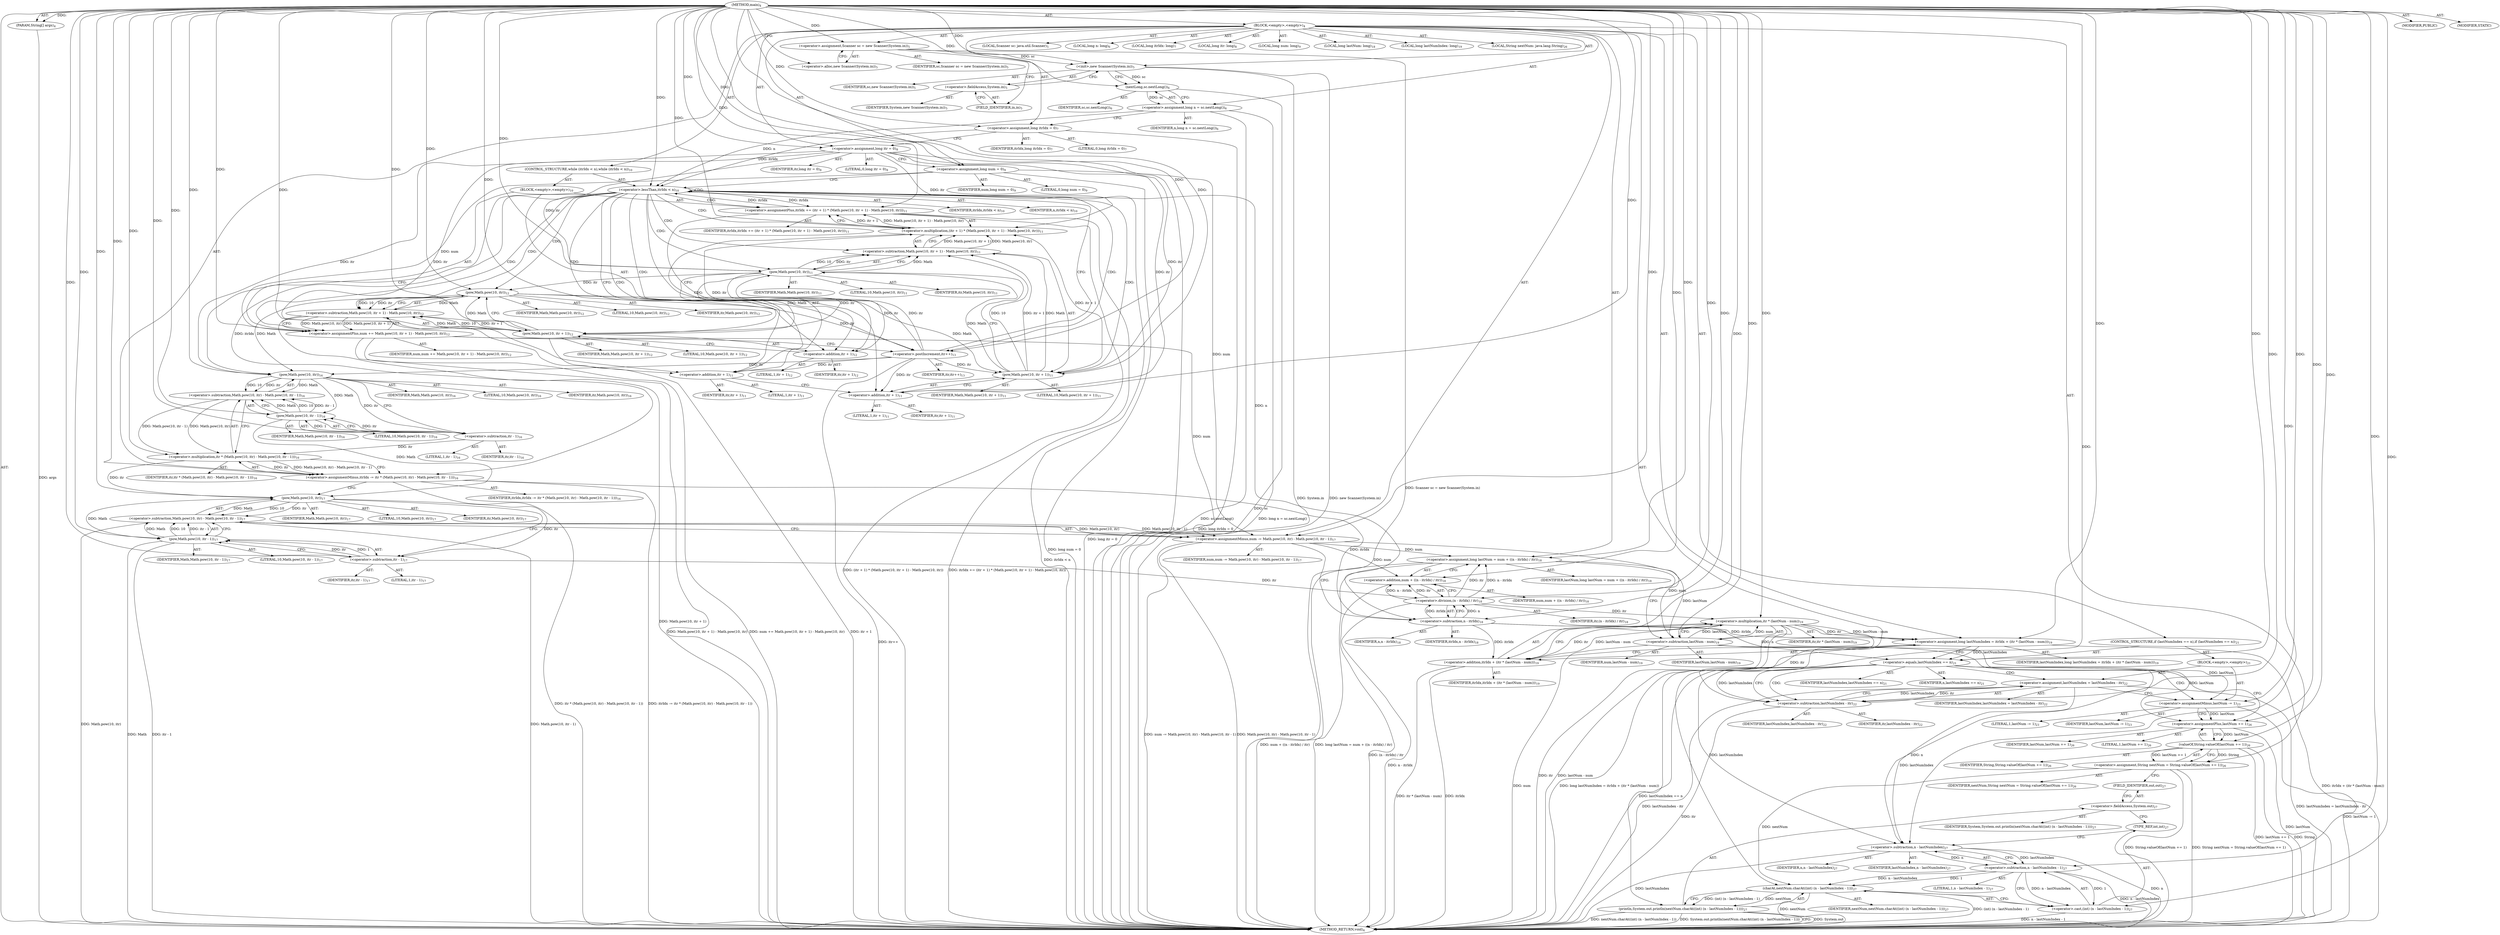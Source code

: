 digraph "main" {  
"19" [label = <(METHOD,main)<SUB>4</SUB>> ]
"20" [label = <(PARAM,String[] args)<SUB>4</SUB>> ]
"21" [label = <(BLOCK,&lt;empty&gt;,&lt;empty&gt;)<SUB>4</SUB>> ]
"4" [label = <(LOCAL,Scanner sc: java.util.Scanner)<SUB>5</SUB>> ]
"22" [label = <(&lt;operator&gt;.assignment,Scanner sc = new Scanner(System.in))<SUB>5</SUB>> ]
"23" [label = <(IDENTIFIER,sc,Scanner sc = new Scanner(System.in))<SUB>5</SUB>> ]
"24" [label = <(&lt;operator&gt;.alloc,new Scanner(System.in))<SUB>5</SUB>> ]
"25" [label = <(&lt;init&gt;,new Scanner(System.in))<SUB>5</SUB>> ]
"3" [label = <(IDENTIFIER,sc,new Scanner(System.in))<SUB>5</SUB>> ]
"26" [label = <(&lt;operator&gt;.fieldAccess,System.in)<SUB>5</SUB>> ]
"27" [label = <(IDENTIFIER,System,new Scanner(System.in))<SUB>5</SUB>> ]
"28" [label = <(FIELD_IDENTIFIER,in,in)<SUB>5</SUB>> ]
"29" [label = <(LOCAL,long n: long)<SUB>6</SUB>> ]
"30" [label = <(&lt;operator&gt;.assignment,long n = sc.nextLong())<SUB>6</SUB>> ]
"31" [label = <(IDENTIFIER,n,long n = sc.nextLong())<SUB>6</SUB>> ]
"32" [label = <(nextLong,sc.nextLong())<SUB>6</SUB>> ]
"33" [label = <(IDENTIFIER,sc,sc.nextLong())<SUB>6</SUB>> ]
"34" [label = <(LOCAL,long itrIdx: long)<SUB>7</SUB>> ]
"35" [label = <(&lt;operator&gt;.assignment,long itrIdx = 0)<SUB>7</SUB>> ]
"36" [label = <(IDENTIFIER,itrIdx,long itrIdx = 0)<SUB>7</SUB>> ]
"37" [label = <(LITERAL,0,long itrIdx = 0)<SUB>7</SUB>> ]
"38" [label = <(LOCAL,long itr: long)<SUB>8</SUB>> ]
"39" [label = <(&lt;operator&gt;.assignment,long itr = 0)<SUB>8</SUB>> ]
"40" [label = <(IDENTIFIER,itr,long itr = 0)<SUB>8</SUB>> ]
"41" [label = <(LITERAL,0,long itr = 0)<SUB>8</SUB>> ]
"42" [label = <(LOCAL,long num: long)<SUB>9</SUB>> ]
"43" [label = <(&lt;operator&gt;.assignment,long num = 0)<SUB>9</SUB>> ]
"44" [label = <(IDENTIFIER,num,long num = 0)<SUB>9</SUB>> ]
"45" [label = <(LITERAL,0,long num = 0)<SUB>9</SUB>> ]
"46" [label = <(CONTROL_STRUCTURE,while (itrIdx &lt; n),while (itrIdx &lt; n))<SUB>10</SUB>> ]
"47" [label = <(&lt;operator&gt;.lessThan,itrIdx &lt; n)<SUB>10</SUB>> ]
"48" [label = <(IDENTIFIER,itrIdx,itrIdx &lt; n)<SUB>10</SUB>> ]
"49" [label = <(IDENTIFIER,n,itrIdx &lt; n)<SUB>10</SUB>> ]
"50" [label = <(BLOCK,&lt;empty&gt;,&lt;empty&gt;)<SUB>10</SUB>> ]
"51" [label = <(&lt;operator&gt;.assignmentPlus,itrIdx += (itr + 1) * (Math.pow(10, itr + 1) - Math.pow(10, itr)))<SUB>11</SUB>> ]
"52" [label = <(IDENTIFIER,itrIdx,itrIdx += (itr + 1) * (Math.pow(10, itr + 1) - Math.pow(10, itr)))<SUB>11</SUB>> ]
"53" [label = <(&lt;operator&gt;.multiplication,(itr + 1) * (Math.pow(10, itr + 1) - Math.pow(10, itr)))<SUB>11</SUB>> ]
"54" [label = <(&lt;operator&gt;.addition,itr + 1)<SUB>11</SUB>> ]
"55" [label = <(IDENTIFIER,itr,itr + 1)<SUB>11</SUB>> ]
"56" [label = <(LITERAL,1,itr + 1)<SUB>11</SUB>> ]
"57" [label = <(&lt;operator&gt;.subtraction,Math.pow(10, itr + 1) - Math.pow(10, itr))<SUB>11</SUB>> ]
"58" [label = <(pow,Math.pow(10, itr + 1))<SUB>11</SUB>> ]
"59" [label = <(IDENTIFIER,Math,Math.pow(10, itr + 1))<SUB>11</SUB>> ]
"60" [label = <(LITERAL,10,Math.pow(10, itr + 1))<SUB>11</SUB>> ]
"61" [label = <(&lt;operator&gt;.addition,itr + 1)<SUB>11</SUB>> ]
"62" [label = <(IDENTIFIER,itr,itr + 1)<SUB>11</SUB>> ]
"63" [label = <(LITERAL,1,itr + 1)<SUB>11</SUB>> ]
"64" [label = <(pow,Math.pow(10, itr))<SUB>11</SUB>> ]
"65" [label = <(IDENTIFIER,Math,Math.pow(10, itr))<SUB>11</SUB>> ]
"66" [label = <(LITERAL,10,Math.pow(10, itr))<SUB>11</SUB>> ]
"67" [label = <(IDENTIFIER,itr,Math.pow(10, itr))<SUB>11</SUB>> ]
"68" [label = <(&lt;operator&gt;.assignmentPlus,num += Math.pow(10, itr + 1) - Math.pow(10, itr))<SUB>12</SUB>> ]
"69" [label = <(IDENTIFIER,num,num += Math.pow(10, itr + 1) - Math.pow(10, itr))<SUB>12</SUB>> ]
"70" [label = <(&lt;operator&gt;.subtraction,Math.pow(10, itr + 1) - Math.pow(10, itr))<SUB>12</SUB>> ]
"71" [label = <(pow,Math.pow(10, itr + 1))<SUB>12</SUB>> ]
"72" [label = <(IDENTIFIER,Math,Math.pow(10, itr + 1))<SUB>12</SUB>> ]
"73" [label = <(LITERAL,10,Math.pow(10, itr + 1))<SUB>12</SUB>> ]
"74" [label = <(&lt;operator&gt;.addition,itr + 1)<SUB>12</SUB>> ]
"75" [label = <(IDENTIFIER,itr,itr + 1)<SUB>12</SUB>> ]
"76" [label = <(LITERAL,1,itr + 1)<SUB>12</SUB>> ]
"77" [label = <(pow,Math.pow(10, itr))<SUB>12</SUB>> ]
"78" [label = <(IDENTIFIER,Math,Math.pow(10, itr))<SUB>12</SUB>> ]
"79" [label = <(LITERAL,10,Math.pow(10, itr))<SUB>12</SUB>> ]
"80" [label = <(IDENTIFIER,itr,Math.pow(10, itr))<SUB>12</SUB>> ]
"81" [label = <(&lt;operator&gt;.postIncrement,itr++)<SUB>13</SUB>> ]
"82" [label = <(IDENTIFIER,itr,itr++)<SUB>13</SUB>> ]
"83" [label = <(&lt;operator&gt;.assignmentMinus,itrIdx -= itr * (Math.pow(10, itr) - Math.pow(10, itr - 1)))<SUB>16</SUB>> ]
"84" [label = <(IDENTIFIER,itrIdx,itrIdx -= itr * (Math.pow(10, itr) - Math.pow(10, itr - 1)))<SUB>16</SUB>> ]
"85" [label = <(&lt;operator&gt;.multiplication,itr * (Math.pow(10, itr) - Math.pow(10, itr - 1)))<SUB>16</SUB>> ]
"86" [label = <(IDENTIFIER,itr,itr * (Math.pow(10, itr) - Math.pow(10, itr - 1)))<SUB>16</SUB>> ]
"87" [label = <(&lt;operator&gt;.subtraction,Math.pow(10, itr) - Math.pow(10, itr - 1))<SUB>16</SUB>> ]
"88" [label = <(pow,Math.pow(10, itr))<SUB>16</SUB>> ]
"89" [label = <(IDENTIFIER,Math,Math.pow(10, itr))<SUB>16</SUB>> ]
"90" [label = <(LITERAL,10,Math.pow(10, itr))<SUB>16</SUB>> ]
"91" [label = <(IDENTIFIER,itr,Math.pow(10, itr))<SUB>16</SUB>> ]
"92" [label = <(pow,Math.pow(10, itr - 1))<SUB>16</SUB>> ]
"93" [label = <(IDENTIFIER,Math,Math.pow(10, itr - 1))<SUB>16</SUB>> ]
"94" [label = <(LITERAL,10,Math.pow(10, itr - 1))<SUB>16</SUB>> ]
"95" [label = <(&lt;operator&gt;.subtraction,itr - 1)<SUB>16</SUB>> ]
"96" [label = <(IDENTIFIER,itr,itr - 1)<SUB>16</SUB>> ]
"97" [label = <(LITERAL,1,itr - 1)<SUB>16</SUB>> ]
"98" [label = <(&lt;operator&gt;.assignmentMinus,num -= Math.pow(10, itr) - Math.pow(10, itr - 1))<SUB>17</SUB>> ]
"99" [label = <(IDENTIFIER,num,num -= Math.pow(10, itr) - Math.pow(10, itr - 1))<SUB>17</SUB>> ]
"100" [label = <(&lt;operator&gt;.subtraction,Math.pow(10, itr) - Math.pow(10, itr - 1))<SUB>17</SUB>> ]
"101" [label = <(pow,Math.pow(10, itr))<SUB>17</SUB>> ]
"102" [label = <(IDENTIFIER,Math,Math.pow(10, itr))<SUB>17</SUB>> ]
"103" [label = <(LITERAL,10,Math.pow(10, itr))<SUB>17</SUB>> ]
"104" [label = <(IDENTIFIER,itr,Math.pow(10, itr))<SUB>17</SUB>> ]
"105" [label = <(pow,Math.pow(10, itr - 1))<SUB>17</SUB>> ]
"106" [label = <(IDENTIFIER,Math,Math.pow(10, itr - 1))<SUB>17</SUB>> ]
"107" [label = <(LITERAL,10,Math.pow(10, itr - 1))<SUB>17</SUB>> ]
"108" [label = <(&lt;operator&gt;.subtraction,itr - 1)<SUB>17</SUB>> ]
"109" [label = <(IDENTIFIER,itr,itr - 1)<SUB>17</SUB>> ]
"110" [label = <(LITERAL,1,itr - 1)<SUB>17</SUB>> ]
"111" [label = <(LOCAL,long lastNum: long)<SUB>18</SUB>> ]
"112" [label = <(&lt;operator&gt;.assignment,long lastNum = num + ((n - itrIdx) / itr))<SUB>18</SUB>> ]
"113" [label = <(IDENTIFIER,lastNum,long lastNum = num + ((n - itrIdx) / itr))<SUB>18</SUB>> ]
"114" [label = <(&lt;operator&gt;.addition,num + ((n - itrIdx) / itr))<SUB>18</SUB>> ]
"115" [label = <(IDENTIFIER,num,num + ((n - itrIdx) / itr))<SUB>18</SUB>> ]
"116" [label = <(&lt;operator&gt;.division,(n - itrIdx) / itr)<SUB>18</SUB>> ]
"117" [label = <(&lt;operator&gt;.subtraction,n - itrIdx)<SUB>18</SUB>> ]
"118" [label = <(IDENTIFIER,n,n - itrIdx)<SUB>18</SUB>> ]
"119" [label = <(IDENTIFIER,itrIdx,n - itrIdx)<SUB>18</SUB>> ]
"120" [label = <(IDENTIFIER,itr,(n - itrIdx) / itr)<SUB>18</SUB>> ]
"121" [label = <(LOCAL,long lastNumIndex: long)<SUB>19</SUB>> ]
"122" [label = <(&lt;operator&gt;.assignment,long lastNumIndex = itrIdx + (itr * (lastNum - num)))<SUB>19</SUB>> ]
"123" [label = <(IDENTIFIER,lastNumIndex,long lastNumIndex = itrIdx + (itr * (lastNum - num)))<SUB>19</SUB>> ]
"124" [label = <(&lt;operator&gt;.addition,itrIdx + (itr * (lastNum - num)))<SUB>19</SUB>> ]
"125" [label = <(IDENTIFIER,itrIdx,itrIdx + (itr * (lastNum - num)))<SUB>19</SUB>> ]
"126" [label = <(&lt;operator&gt;.multiplication,itr * (lastNum - num))<SUB>19</SUB>> ]
"127" [label = <(IDENTIFIER,itr,itr * (lastNum - num))<SUB>19</SUB>> ]
"128" [label = <(&lt;operator&gt;.subtraction,lastNum - num)<SUB>19</SUB>> ]
"129" [label = <(IDENTIFIER,lastNum,lastNum - num)<SUB>19</SUB>> ]
"130" [label = <(IDENTIFIER,num,lastNum - num)<SUB>19</SUB>> ]
"131" [label = <(CONTROL_STRUCTURE,if (lastNumIndex == n),if (lastNumIndex == n))<SUB>21</SUB>> ]
"132" [label = <(&lt;operator&gt;.equals,lastNumIndex == n)<SUB>21</SUB>> ]
"133" [label = <(IDENTIFIER,lastNumIndex,lastNumIndex == n)<SUB>21</SUB>> ]
"134" [label = <(IDENTIFIER,n,lastNumIndex == n)<SUB>21</SUB>> ]
"135" [label = <(BLOCK,&lt;empty&gt;,&lt;empty&gt;)<SUB>21</SUB>> ]
"136" [label = <(&lt;operator&gt;.assignment,lastNumIndex = lastNumIndex - itr)<SUB>22</SUB>> ]
"137" [label = <(IDENTIFIER,lastNumIndex,lastNumIndex = lastNumIndex - itr)<SUB>22</SUB>> ]
"138" [label = <(&lt;operator&gt;.subtraction,lastNumIndex - itr)<SUB>22</SUB>> ]
"139" [label = <(IDENTIFIER,lastNumIndex,lastNumIndex - itr)<SUB>22</SUB>> ]
"140" [label = <(IDENTIFIER,itr,lastNumIndex - itr)<SUB>22</SUB>> ]
"141" [label = <(&lt;operator&gt;.assignmentMinus,lastNum -= 1)<SUB>23</SUB>> ]
"142" [label = <(IDENTIFIER,lastNum,lastNum -= 1)<SUB>23</SUB>> ]
"143" [label = <(LITERAL,1,lastNum -= 1)<SUB>23</SUB>> ]
"144" [label = <(LOCAL,String nextNum: java.lang.String)<SUB>26</SUB>> ]
"145" [label = <(&lt;operator&gt;.assignment,String nextNum = String.valueOf(lastNum += 1))<SUB>26</SUB>> ]
"146" [label = <(IDENTIFIER,nextNum,String nextNum = String.valueOf(lastNum += 1))<SUB>26</SUB>> ]
"147" [label = <(valueOf,String.valueOf(lastNum += 1))<SUB>26</SUB>> ]
"148" [label = <(IDENTIFIER,String,String.valueOf(lastNum += 1))<SUB>26</SUB>> ]
"149" [label = <(&lt;operator&gt;.assignmentPlus,lastNum += 1)<SUB>26</SUB>> ]
"150" [label = <(IDENTIFIER,lastNum,lastNum += 1)<SUB>26</SUB>> ]
"151" [label = <(LITERAL,1,lastNum += 1)<SUB>26</SUB>> ]
"152" [label = <(println,System.out.println(nextNum.charAt((int) (n - lastNumIndex - 1))))<SUB>27</SUB>> ]
"153" [label = <(&lt;operator&gt;.fieldAccess,System.out)<SUB>27</SUB>> ]
"154" [label = <(IDENTIFIER,System,System.out.println(nextNum.charAt((int) (n - lastNumIndex - 1))))<SUB>27</SUB>> ]
"155" [label = <(FIELD_IDENTIFIER,out,out)<SUB>27</SUB>> ]
"156" [label = <(charAt,nextNum.charAt((int) (n - lastNumIndex - 1)))<SUB>27</SUB>> ]
"157" [label = <(IDENTIFIER,nextNum,nextNum.charAt((int) (n - lastNumIndex - 1)))<SUB>27</SUB>> ]
"158" [label = <(&lt;operator&gt;.cast,(int) (n - lastNumIndex - 1))<SUB>27</SUB>> ]
"159" [label = <(TYPE_REF,int,int)<SUB>27</SUB>> ]
"160" [label = <(&lt;operator&gt;.subtraction,n - lastNumIndex - 1)<SUB>27</SUB>> ]
"161" [label = <(&lt;operator&gt;.subtraction,n - lastNumIndex)<SUB>27</SUB>> ]
"162" [label = <(IDENTIFIER,n,n - lastNumIndex)<SUB>27</SUB>> ]
"163" [label = <(IDENTIFIER,lastNumIndex,n - lastNumIndex)<SUB>27</SUB>> ]
"164" [label = <(LITERAL,1,n - lastNumIndex - 1)<SUB>27</SUB>> ]
"165" [label = <(MODIFIER,PUBLIC)> ]
"166" [label = <(MODIFIER,STATIC)> ]
"167" [label = <(METHOD_RETURN,void)<SUB>4</SUB>> ]
  "19" -> "20"  [ label = "AST: "] 
  "19" -> "21"  [ label = "AST: "] 
  "19" -> "165"  [ label = "AST: "] 
  "19" -> "166"  [ label = "AST: "] 
  "19" -> "167"  [ label = "AST: "] 
  "21" -> "4"  [ label = "AST: "] 
  "21" -> "22"  [ label = "AST: "] 
  "21" -> "25"  [ label = "AST: "] 
  "21" -> "29"  [ label = "AST: "] 
  "21" -> "30"  [ label = "AST: "] 
  "21" -> "34"  [ label = "AST: "] 
  "21" -> "35"  [ label = "AST: "] 
  "21" -> "38"  [ label = "AST: "] 
  "21" -> "39"  [ label = "AST: "] 
  "21" -> "42"  [ label = "AST: "] 
  "21" -> "43"  [ label = "AST: "] 
  "21" -> "46"  [ label = "AST: "] 
  "21" -> "83"  [ label = "AST: "] 
  "21" -> "98"  [ label = "AST: "] 
  "21" -> "111"  [ label = "AST: "] 
  "21" -> "112"  [ label = "AST: "] 
  "21" -> "121"  [ label = "AST: "] 
  "21" -> "122"  [ label = "AST: "] 
  "21" -> "131"  [ label = "AST: "] 
  "21" -> "144"  [ label = "AST: "] 
  "21" -> "145"  [ label = "AST: "] 
  "21" -> "152"  [ label = "AST: "] 
  "22" -> "23"  [ label = "AST: "] 
  "22" -> "24"  [ label = "AST: "] 
  "25" -> "3"  [ label = "AST: "] 
  "25" -> "26"  [ label = "AST: "] 
  "26" -> "27"  [ label = "AST: "] 
  "26" -> "28"  [ label = "AST: "] 
  "30" -> "31"  [ label = "AST: "] 
  "30" -> "32"  [ label = "AST: "] 
  "32" -> "33"  [ label = "AST: "] 
  "35" -> "36"  [ label = "AST: "] 
  "35" -> "37"  [ label = "AST: "] 
  "39" -> "40"  [ label = "AST: "] 
  "39" -> "41"  [ label = "AST: "] 
  "43" -> "44"  [ label = "AST: "] 
  "43" -> "45"  [ label = "AST: "] 
  "46" -> "47"  [ label = "AST: "] 
  "46" -> "50"  [ label = "AST: "] 
  "47" -> "48"  [ label = "AST: "] 
  "47" -> "49"  [ label = "AST: "] 
  "50" -> "51"  [ label = "AST: "] 
  "50" -> "68"  [ label = "AST: "] 
  "50" -> "81"  [ label = "AST: "] 
  "51" -> "52"  [ label = "AST: "] 
  "51" -> "53"  [ label = "AST: "] 
  "53" -> "54"  [ label = "AST: "] 
  "53" -> "57"  [ label = "AST: "] 
  "54" -> "55"  [ label = "AST: "] 
  "54" -> "56"  [ label = "AST: "] 
  "57" -> "58"  [ label = "AST: "] 
  "57" -> "64"  [ label = "AST: "] 
  "58" -> "59"  [ label = "AST: "] 
  "58" -> "60"  [ label = "AST: "] 
  "58" -> "61"  [ label = "AST: "] 
  "61" -> "62"  [ label = "AST: "] 
  "61" -> "63"  [ label = "AST: "] 
  "64" -> "65"  [ label = "AST: "] 
  "64" -> "66"  [ label = "AST: "] 
  "64" -> "67"  [ label = "AST: "] 
  "68" -> "69"  [ label = "AST: "] 
  "68" -> "70"  [ label = "AST: "] 
  "70" -> "71"  [ label = "AST: "] 
  "70" -> "77"  [ label = "AST: "] 
  "71" -> "72"  [ label = "AST: "] 
  "71" -> "73"  [ label = "AST: "] 
  "71" -> "74"  [ label = "AST: "] 
  "74" -> "75"  [ label = "AST: "] 
  "74" -> "76"  [ label = "AST: "] 
  "77" -> "78"  [ label = "AST: "] 
  "77" -> "79"  [ label = "AST: "] 
  "77" -> "80"  [ label = "AST: "] 
  "81" -> "82"  [ label = "AST: "] 
  "83" -> "84"  [ label = "AST: "] 
  "83" -> "85"  [ label = "AST: "] 
  "85" -> "86"  [ label = "AST: "] 
  "85" -> "87"  [ label = "AST: "] 
  "87" -> "88"  [ label = "AST: "] 
  "87" -> "92"  [ label = "AST: "] 
  "88" -> "89"  [ label = "AST: "] 
  "88" -> "90"  [ label = "AST: "] 
  "88" -> "91"  [ label = "AST: "] 
  "92" -> "93"  [ label = "AST: "] 
  "92" -> "94"  [ label = "AST: "] 
  "92" -> "95"  [ label = "AST: "] 
  "95" -> "96"  [ label = "AST: "] 
  "95" -> "97"  [ label = "AST: "] 
  "98" -> "99"  [ label = "AST: "] 
  "98" -> "100"  [ label = "AST: "] 
  "100" -> "101"  [ label = "AST: "] 
  "100" -> "105"  [ label = "AST: "] 
  "101" -> "102"  [ label = "AST: "] 
  "101" -> "103"  [ label = "AST: "] 
  "101" -> "104"  [ label = "AST: "] 
  "105" -> "106"  [ label = "AST: "] 
  "105" -> "107"  [ label = "AST: "] 
  "105" -> "108"  [ label = "AST: "] 
  "108" -> "109"  [ label = "AST: "] 
  "108" -> "110"  [ label = "AST: "] 
  "112" -> "113"  [ label = "AST: "] 
  "112" -> "114"  [ label = "AST: "] 
  "114" -> "115"  [ label = "AST: "] 
  "114" -> "116"  [ label = "AST: "] 
  "116" -> "117"  [ label = "AST: "] 
  "116" -> "120"  [ label = "AST: "] 
  "117" -> "118"  [ label = "AST: "] 
  "117" -> "119"  [ label = "AST: "] 
  "122" -> "123"  [ label = "AST: "] 
  "122" -> "124"  [ label = "AST: "] 
  "124" -> "125"  [ label = "AST: "] 
  "124" -> "126"  [ label = "AST: "] 
  "126" -> "127"  [ label = "AST: "] 
  "126" -> "128"  [ label = "AST: "] 
  "128" -> "129"  [ label = "AST: "] 
  "128" -> "130"  [ label = "AST: "] 
  "131" -> "132"  [ label = "AST: "] 
  "131" -> "135"  [ label = "AST: "] 
  "132" -> "133"  [ label = "AST: "] 
  "132" -> "134"  [ label = "AST: "] 
  "135" -> "136"  [ label = "AST: "] 
  "135" -> "141"  [ label = "AST: "] 
  "136" -> "137"  [ label = "AST: "] 
  "136" -> "138"  [ label = "AST: "] 
  "138" -> "139"  [ label = "AST: "] 
  "138" -> "140"  [ label = "AST: "] 
  "141" -> "142"  [ label = "AST: "] 
  "141" -> "143"  [ label = "AST: "] 
  "145" -> "146"  [ label = "AST: "] 
  "145" -> "147"  [ label = "AST: "] 
  "147" -> "148"  [ label = "AST: "] 
  "147" -> "149"  [ label = "AST: "] 
  "149" -> "150"  [ label = "AST: "] 
  "149" -> "151"  [ label = "AST: "] 
  "152" -> "153"  [ label = "AST: "] 
  "152" -> "156"  [ label = "AST: "] 
  "153" -> "154"  [ label = "AST: "] 
  "153" -> "155"  [ label = "AST: "] 
  "156" -> "157"  [ label = "AST: "] 
  "156" -> "158"  [ label = "AST: "] 
  "158" -> "159"  [ label = "AST: "] 
  "158" -> "160"  [ label = "AST: "] 
  "160" -> "161"  [ label = "AST: "] 
  "160" -> "164"  [ label = "AST: "] 
  "161" -> "162"  [ label = "AST: "] 
  "161" -> "163"  [ label = "AST: "] 
  "22" -> "28"  [ label = "CFG: "] 
  "25" -> "32"  [ label = "CFG: "] 
  "30" -> "35"  [ label = "CFG: "] 
  "35" -> "39"  [ label = "CFG: "] 
  "39" -> "43"  [ label = "CFG: "] 
  "43" -> "47"  [ label = "CFG: "] 
  "83" -> "101"  [ label = "CFG: "] 
  "98" -> "117"  [ label = "CFG: "] 
  "112" -> "128"  [ label = "CFG: "] 
  "122" -> "132"  [ label = "CFG: "] 
  "145" -> "155"  [ label = "CFG: "] 
  "152" -> "167"  [ label = "CFG: "] 
  "24" -> "22"  [ label = "CFG: "] 
  "26" -> "25"  [ label = "CFG: "] 
  "32" -> "30"  [ label = "CFG: "] 
  "47" -> "54"  [ label = "CFG: "] 
  "47" -> "88"  [ label = "CFG: "] 
  "85" -> "83"  [ label = "CFG: "] 
  "100" -> "98"  [ label = "CFG: "] 
  "114" -> "112"  [ label = "CFG: "] 
  "124" -> "122"  [ label = "CFG: "] 
  "132" -> "138"  [ label = "CFG: "] 
  "132" -> "149"  [ label = "CFG: "] 
  "147" -> "145"  [ label = "CFG: "] 
  "153" -> "159"  [ label = "CFG: "] 
  "156" -> "152"  [ label = "CFG: "] 
  "28" -> "26"  [ label = "CFG: "] 
  "51" -> "74"  [ label = "CFG: "] 
  "68" -> "81"  [ label = "CFG: "] 
  "81" -> "47"  [ label = "CFG: "] 
  "87" -> "85"  [ label = "CFG: "] 
  "101" -> "108"  [ label = "CFG: "] 
  "105" -> "100"  [ label = "CFG: "] 
  "116" -> "114"  [ label = "CFG: "] 
  "126" -> "124"  [ label = "CFG: "] 
  "136" -> "141"  [ label = "CFG: "] 
  "141" -> "149"  [ label = "CFG: "] 
  "149" -> "147"  [ label = "CFG: "] 
  "155" -> "153"  [ label = "CFG: "] 
  "158" -> "156"  [ label = "CFG: "] 
  "53" -> "51"  [ label = "CFG: "] 
  "70" -> "68"  [ label = "CFG: "] 
  "88" -> "95"  [ label = "CFG: "] 
  "92" -> "87"  [ label = "CFG: "] 
  "108" -> "105"  [ label = "CFG: "] 
  "117" -> "116"  [ label = "CFG: "] 
  "128" -> "126"  [ label = "CFG: "] 
  "138" -> "136"  [ label = "CFG: "] 
  "159" -> "161"  [ label = "CFG: "] 
  "160" -> "158"  [ label = "CFG: "] 
  "54" -> "61"  [ label = "CFG: "] 
  "57" -> "53"  [ label = "CFG: "] 
  "71" -> "77"  [ label = "CFG: "] 
  "77" -> "70"  [ label = "CFG: "] 
  "95" -> "92"  [ label = "CFG: "] 
  "161" -> "160"  [ label = "CFG: "] 
  "58" -> "64"  [ label = "CFG: "] 
  "64" -> "57"  [ label = "CFG: "] 
  "74" -> "71"  [ label = "CFG: "] 
  "61" -> "58"  [ label = "CFG: "] 
  "19" -> "24"  [ label = "CFG: "] 
  "20" -> "167"  [ label = "DDG: args"] 
  "22" -> "167"  [ label = "DDG: Scanner sc = new Scanner(System.in)"] 
  "25" -> "167"  [ label = "DDG: System.in"] 
  "25" -> "167"  [ label = "DDG: new Scanner(System.in)"] 
  "32" -> "167"  [ label = "DDG: sc"] 
  "30" -> "167"  [ label = "DDG: sc.nextLong()"] 
  "30" -> "167"  [ label = "DDG: long n = sc.nextLong()"] 
  "35" -> "167"  [ label = "DDG: long itrIdx = 0"] 
  "39" -> "167"  [ label = "DDG: long itr = 0"] 
  "43" -> "167"  [ label = "DDG: long num = 0"] 
  "47" -> "167"  [ label = "DDG: itrIdx &lt; n"] 
  "83" -> "167"  [ label = "DDG: itr * (Math.pow(10, itr) - Math.pow(10, itr - 1))"] 
  "83" -> "167"  [ label = "DDG: itrIdx -= itr * (Math.pow(10, itr) - Math.pow(10, itr - 1))"] 
  "100" -> "167"  [ label = "DDG: Math.pow(10, itr)"] 
  "105" -> "167"  [ label = "DDG: Math"] 
  "105" -> "167"  [ label = "DDG: itr - 1"] 
  "100" -> "167"  [ label = "DDG: Math.pow(10, itr - 1)"] 
  "98" -> "167"  [ label = "DDG: Math.pow(10, itr) - Math.pow(10, itr - 1)"] 
  "98" -> "167"  [ label = "DDG: num -= Math.pow(10, itr) - Math.pow(10, itr - 1)"] 
  "116" -> "167"  [ label = "DDG: n - itrIdx"] 
  "114" -> "167"  [ label = "DDG: (n - itrIdx) / itr"] 
  "112" -> "167"  [ label = "DDG: num + ((n - itrIdx) / itr)"] 
  "112" -> "167"  [ label = "DDG: long lastNum = num + ((n - itrIdx) / itr)"] 
  "124" -> "167"  [ label = "DDG: itrIdx"] 
  "126" -> "167"  [ label = "DDG: itr"] 
  "128" -> "167"  [ label = "DDG: num"] 
  "126" -> "167"  [ label = "DDG: lastNum - num"] 
  "124" -> "167"  [ label = "DDG: itr * (lastNum - num)"] 
  "122" -> "167"  [ label = "DDG: itrIdx + (itr * (lastNum - num))"] 
  "122" -> "167"  [ label = "DDG: long lastNumIndex = itrIdx + (itr * (lastNum - num))"] 
  "132" -> "167"  [ label = "DDG: lastNumIndex == n"] 
  "138" -> "167"  [ label = "DDG: itr"] 
  "136" -> "167"  [ label = "DDG: lastNumIndex - itr"] 
  "136" -> "167"  [ label = "DDG: lastNumIndex = lastNumIndex - itr"] 
  "141" -> "167"  [ label = "DDG: lastNum -= 1"] 
  "149" -> "167"  [ label = "DDG: lastNum"] 
  "147" -> "167"  [ label = "DDG: lastNum += 1"] 
  "145" -> "167"  [ label = "DDG: String.valueOf(lastNum += 1)"] 
  "145" -> "167"  [ label = "DDG: String nextNum = String.valueOf(lastNum += 1)"] 
  "152" -> "167"  [ label = "DDG: System.out"] 
  "156" -> "167"  [ label = "DDG: nextNum"] 
  "161" -> "167"  [ label = "DDG: n"] 
  "161" -> "167"  [ label = "DDG: lastNumIndex"] 
  "160" -> "167"  [ label = "DDG: n - lastNumIndex"] 
  "158" -> "167"  [ label = "DDG: n - lastNumIndex - 1"] 
  "156" -> "167"  [ label = "DDG: (int) (n - lastNumIndex - 1)"] 
  "152" -> "167"  [ label = "DDG: nextNum.charAt((int) (n - lastNumIndex - 1))"] 
  "152" -> "167"  [ label = "DDG: System.out.println(nextNum.charAt((int) (n - lastNumIndex - 1)))"] 
  "51" -> "167"  [ label = "DDG: (itr + 1) * (Math.pow(10, itr + 1) - Math.pow(10, itr))"] 
  "51" -> "167"  [ label = "DDG: itrIdx += (itr + 1) * (Math.pow(10, itr + 1) - Math.pow(10, itr))"] 
  "71" -> "167"  [ label = "DDG: itr + 1"] 
  "70" -> "167"  [ label = "DDG: Math.pow(10, itr + 1)"] 
  "68" -> "167"  [ label = "DDG: Math.pow(10, itr + 1) - Math.pow(10, itr)"] 
  "68" -> "167"  [ label = "DDG: num += Math.pow(10, itr + 1) - Math.pow(10, itr)"] 
  "81" -> "167"  [ label = "DDG: itr++"] 
  "147" -> "167"  [ label = "DDG: String"] 
  "19" -> "20"  [ label = "DDG: "] 
  "19" -> "22"  [ label = "DDG: "] 
  "32" -> "30"  [ label = "DDG: sc"] 
  "19" -> "35"  [ label = "DDG: "] 
  "19" -> "39"  [ label = "DDG: "] 
  "19" -> "43"  [ label = "DDG: "] 
  "85" -> "83"  [ label = "DDG: itr"] 
  "85" -> "83"  [ label = "DDG: Math.pow(10, itr) - Math.pow(10, itr - 1)"] 
  "100" -> "98"  [ label = "DDG: Math.pow(10, itr)"] 
  "100" -> "98"  [ label = "DDG: Math.pow(10, itr - 1)"] 
  "98" -> "112"  [ label = "DDG: num"] 
  "19" -> "112"  [ label = "DDG: "] 
  "116" -> "112"  [ label = "DDG: n - itrIdx"] 
  "116" -> "112"  [ label = "DDG: itr"] 
  "117" -> "122"  [ label = "DDG: itrIdx"] 
  "19" -> "122"  [ label = "DDG: "] 
  "126" -> "122"  [ label = "DDG: itr"] 
  "126" -> "122"  [ label = "DDG: lastNum - num"] 
  "147" -> "145"  [ label = "DDG: String"] 
  "147" -> "145"  [ label = "DDG: lastNum += 1"] 
  "22" -> "25"  [ label = "DDG: sc"] 
  "19" -> "25"  [ label = "DDG: "] 
  "47" -> "83"  [ label = "DDG: itrIdx"] 
  "19" -> "83"  [ label = "DDG: "] 
  "43" -> "98"  [ label = "DDG: num"] 
  "68" -> "98"  [ label = "DDG: num"] 
  "19" -> "98"  [ label = "DDG: "] 
  "156" -> "152"  [ label = "DDG: nextNum"] 
  "156" -> "152"  [ label = "DDG: (int) (n - lastNumIndex - 1)"] 
  "25" -> "32"  [ label = "DDG: sc"] 
  "19" -> "32"  [ label = "DDG: "] 
  "35" -> "47"  [ label = "DDG: itrIdx"] 
  "51" -> "47"  [ label = "DDG: itrIdx"] 
  "19" -> "47"  [ label = "DDG: "] 
  "30" -> "47"  [ label = "DDG: n"] 
  "53" -> "51"  [ label = "DDG: itr + 1"] 
  "53" -> "51"  [ label = "DDG: Math.pow(10, itr + 1) - Math.pow(10, itr)"] 
  "70" -> "68"  [ label = "DDG: Math.pow(10, itr + 1)"] 
  "70" -> "68"  [ label = "DDG: Math.pow(10, itr)"] 
  "95" -> "85"  [ label = "DDG: itr"] 
  "19" -> "85"  [ label = "DDG: "] 
  "87" -> "85"  [ label = "DDG: Math.pow(10, itr)"] 
  "87" -> "85"  [ label = "DDG: Math.pow(10, itr - 1)"] 
  "101" -> "100"  [ label = "DDG: Math"] 
  "101" -> "100"  [ label = "DDG: 10"] 
  "101" -> "100"  [ label = "DDG: itr"] 
  "105" -> "100"  [ label = "DDG: Math"] 
  "105" -> "100"  [ label = "DDG: 10"] 
  "105" -> "100"  [ label = "DDG: itr - 1"] 
  "98" -> "114"  [ label = "DDG: num"] 
  "19" -> "114"  [ label = "DDG: "] 
  "116" -> "114"  [ label = "DDG: n - itrIdx"] 
  "116" -> "114"  [ label = "DDG: itr"] 
  "117" -> "124"  [ label = "DDG: itrIdx"] 
  "19" -> "124"  [ label = "DDG: "] 
  "126" -> "124"  [ label = "DDG: itr"] 
  "126" -> "124"  [ label = "DDG: lastNum - num"] 
  "122" -> "132"  [ label = "DDG: lastNumIndex"] 
  "19" -> "132"  [ label = "DDG: "] 
  "117" -> "132"  [ label = "DDG: n"] 
  "138" -> "136"  [ label = "DDG: lastNumIndex"] 
  "138" -> "136"  [ label = "DDG: itr"] 
  "19" -> "141"  [ label = "DDG: "] 
  "19" -> "147"  [ label = "DDG: "] 
  "149" -> "147"  [ label = "DDG: lastNum"] 
  "145" -> "156"  [ label = "DDG: nextNum"] 
  "19" -> "156"  [ label = "DDG: "] 
  "160" -> "156"  [ label = "DDG: n - lastNumIndex"] 
  "160" -> "156"  [ label = "DDG: 1"] 
  "47" -> "51"  [ label = "DDG: itrIdx"] 
  "19" -> "51"  [ label = "DDG: "] 
  "43" -> "68"  [ label = "DDG: num"] 
  "19" -> "68"  [ label = "DDG: "] 
  "77" -> "81"  [ label = "DDG: itr"] 
  "19" -> "81"  [ label = "DDG: "] 
  "88" -> "87"  [ label = "DDG: Math"] 
  "88" -> "87"  [ label = "DDG: 10"] 
  "88" -> "87"  [ label = "DDG: itr"] 
  "92" -> "87"  [ label = "DDG: Math"] 
  "92" -> "87"  [ label = "DDG: 10"] 
  "92" -> "87"  [ label = "DDG: itr - 1"] 
  "92" -> "101"  [ label = "DDG: Math"] 
  "19" -> "101"  [ label = "DDG: "] 
  "85" -> "101"  [ label = "DDG: itr"] 
  "101" -> "105"  [ label = "DDG: Math"] 
  "19" -> "105"  [ label = "DDG: "] 
  "108" -> "105"  [ label = "DDG: itr"] 
  "108" -> "105"  [ label = "DDG: 1"] 
  "117" -> "116"  [ label = "DDG: n"] 
  "117" -> "116"  [ label = "DDG: itrIdx"] 
  "108" -> "116"  [ label = "DDG: itr"] 
  "19" -> "116"  [ label = "DDG: "] 
  "116" -> "126"  [ label = "DDG: itr"] 
  "19" -> "126"  [ label = "DDG: "] 
  "128" -> "126"  [ label = "DDG: lastNum"] 
  "128" -> "126"  [ label = "DDG: num"] 
  "128" -> "141"  [ label = "DDG: lastNum"] 
  "128" -> "149"  [ label = "DDG: lastNum"] 
  "141" -> "149"  [ label = "DDG: lastNum"] 
  "19" -> "149"  [ label = "DDG: "] 
  "19" -> "158"  [ label = "DDG: "] 
  "160" -> "158"  [ label = "DDG: n - lastNumIndex"] 
  "160" -> "158"  [ label = "DDG: 1"] 
  "58" -> "53"  [ label = "DDG: itr + 1"] 
  "39" -> "53"  [ label = "DDG: itr"] 
  "81" -> "53"  [ label = "DDG: itr"] 
  "19" -> "53"  [ label = "DDG: "] 
  "57" -> "53"  [ label = "DDG: Math.pow(10, itr + 1)"] 
  "57" -> "53"  [ label = "DDG: Math.pow(10, itr)"] 
  "71" -> "70"  [ label = "DDG: Math"] 
  "71" -> "70"  [ label = "DDG: 10"] 
  "71" -> "70"  [ label = "DDG: itr + 1"] 
  "77" -> "70"  [ label = "DDG: Math"] 
  "77" -> "70"  [ label = "DDG: 10"] 
  "77" -> "70"  [ label = "DDG: itr"] 
  "77" -> "88"  [ label = "DDG: Math"] 
  "19" -> "88"  [ label = "DDG: "] 
  "39" -> "88"  [ label = "DDG: itr"] 
  "81" -> "88"  [ label = "DDG: itr"] 
  "88" -> "92"  [ label = "DDG: Math"] 
  "19" -> "92"  [ label = "DDG: "] 
  "95" -> "92"  [ label = "DDG: itr"] 
  "95" -> "92"  [ label = "DDG: 1"] 
  "101" -> "108"  [ label = "DDG: itr"] 
  "19" -> "108"  [ label = "DDG: "] 
  "47" -> "117"  [ label = "DDG: n"] 
  "19" -> "117"  [ label = "DDG: "] 
  "83" -> "117"  [ label = "DDG: itrIdx"] 
  "112" -> "128"  [ label = "DDG: lastNum"] 
  "19" -> "128"  [ label = "DDG: "] 
  "98" -> "128"  [ label = "DDG: num"] 
  "132" -> "138"  [ label = "DDG: lastNumIndex"] 
  "19" -> "138"  [ label = "DDG: "] 
  "126" -> "138"  [ label = "DDG: itr"] 
  "161" -> "160"  [ label = "DDG: n"] 
  "161" -> "160"  [ label = "DDG: lastNumIndex"] 
  "19" -> "160"  [ label = "DDG: "] 
  "39" -> "54"  [ label = "DDG: itr"] 
  "81" -> "54"  [ label = "DDG: itr"] 
  "19" -> "54"  [ label = "DDG: "] 
  "58" -> "57"  [ label = "DDG: Math"] 
  "58" -> "57"  [ label = "DDG: 10"] 
  "58" -> "57"  [ label = "DDG: itr + 1"] 
  "64" -> "57"  [ label = "DDG: Math"] 
  "64" -> "57"  [ label = "DDG: 10"] 
  "64" -> "57"  [ label = "DDG: itr"] 
  "64" -> "71"  [ label = "DDG: Math"] 
  "19" -> "71"  [ label = "DDG: "] 
  "64" -> "71"  [ label = "DDG: itr"] 
  "71" -> "77"  [ label = "DDG: Math"] 
  "19" -> "77"  [ label = "DDG: "] 
  "64" -> "77"  [ label = "DDG: itr"] 
  "88" -> "95"  [ label = "DDG: itr"] 
  "19" -> "95"  [ label = "DDG: "] 
  "132" -> "161"  [ label = "DDG: n"] 
  "19" -> "161"  [ label = "DDG: "] 
  "132" -> "161"  [ label = "DDG: lastNumIndex"] 
  "136" -> "161"  [ label = "DDG: lastNumIndex"] 
  "77" -> "58"  [ label = "DDG: Math"] 
  "19" -> "58"  [ label = "DDG: "] 
  "39" -> "58"  [ label = "DDG: itr"] 
  "81" -> "58"  [ label = "DDG: itr"] 
  "58" -> "64"  [ label = "DDG: Math"] 
  "19" -> "64"  [ label = "DDG: "] 
  "39" -> "64"  [ label = "DDG: itr"] 
  "81" -> "64"  [ label = "DDG: itr"] 
  "64" -> "74"  [ label = "DDG: itr"] 
  "19" -> "74"  [ label = "DDG: "] 
  "19" -> "61"  [ label = "DDG: "] 
  "39" -> "61"  [ label = "DDG: itr"] 
  "81" -> "61"  [ label = "DDG: itr"] 
  "47" -> "47"  [ label = "CDG: "] 
  "47" -> "58"  [ label = "CDG: "] 
  "47" -> "68"  [ label = "CDG: "] 
  "47" -> "61"  [ label = "CDG: "] 
  "47" -> "77"  [ label = "CDG: "] 
  "47" -> "64"  [ label = "CDG: "] 
  "47" -> "51"  [ label = "CDG: "] 
  "47" -> "57"  [ label = "CDG: "] 
  "47" -> "71"  [ label = "CDG: "] 
  "47" -> "81"  [ label = "CDG: "] 
  "47" -> "53"  [ label = "CDG: "] 
  "47" -> "70"  [ label = "CDG: "] 
  "47" -> "74"  [ label = "CDG: "] 
  "47" -> "54"  [ label = "CDG: "] 
  "132" -> "141"  [ label = "CDG: "] 
  "132" -> "136"  [ label = "CDG: "] 
  "132" -> "138"  [ label = "CDG: "] 
}

